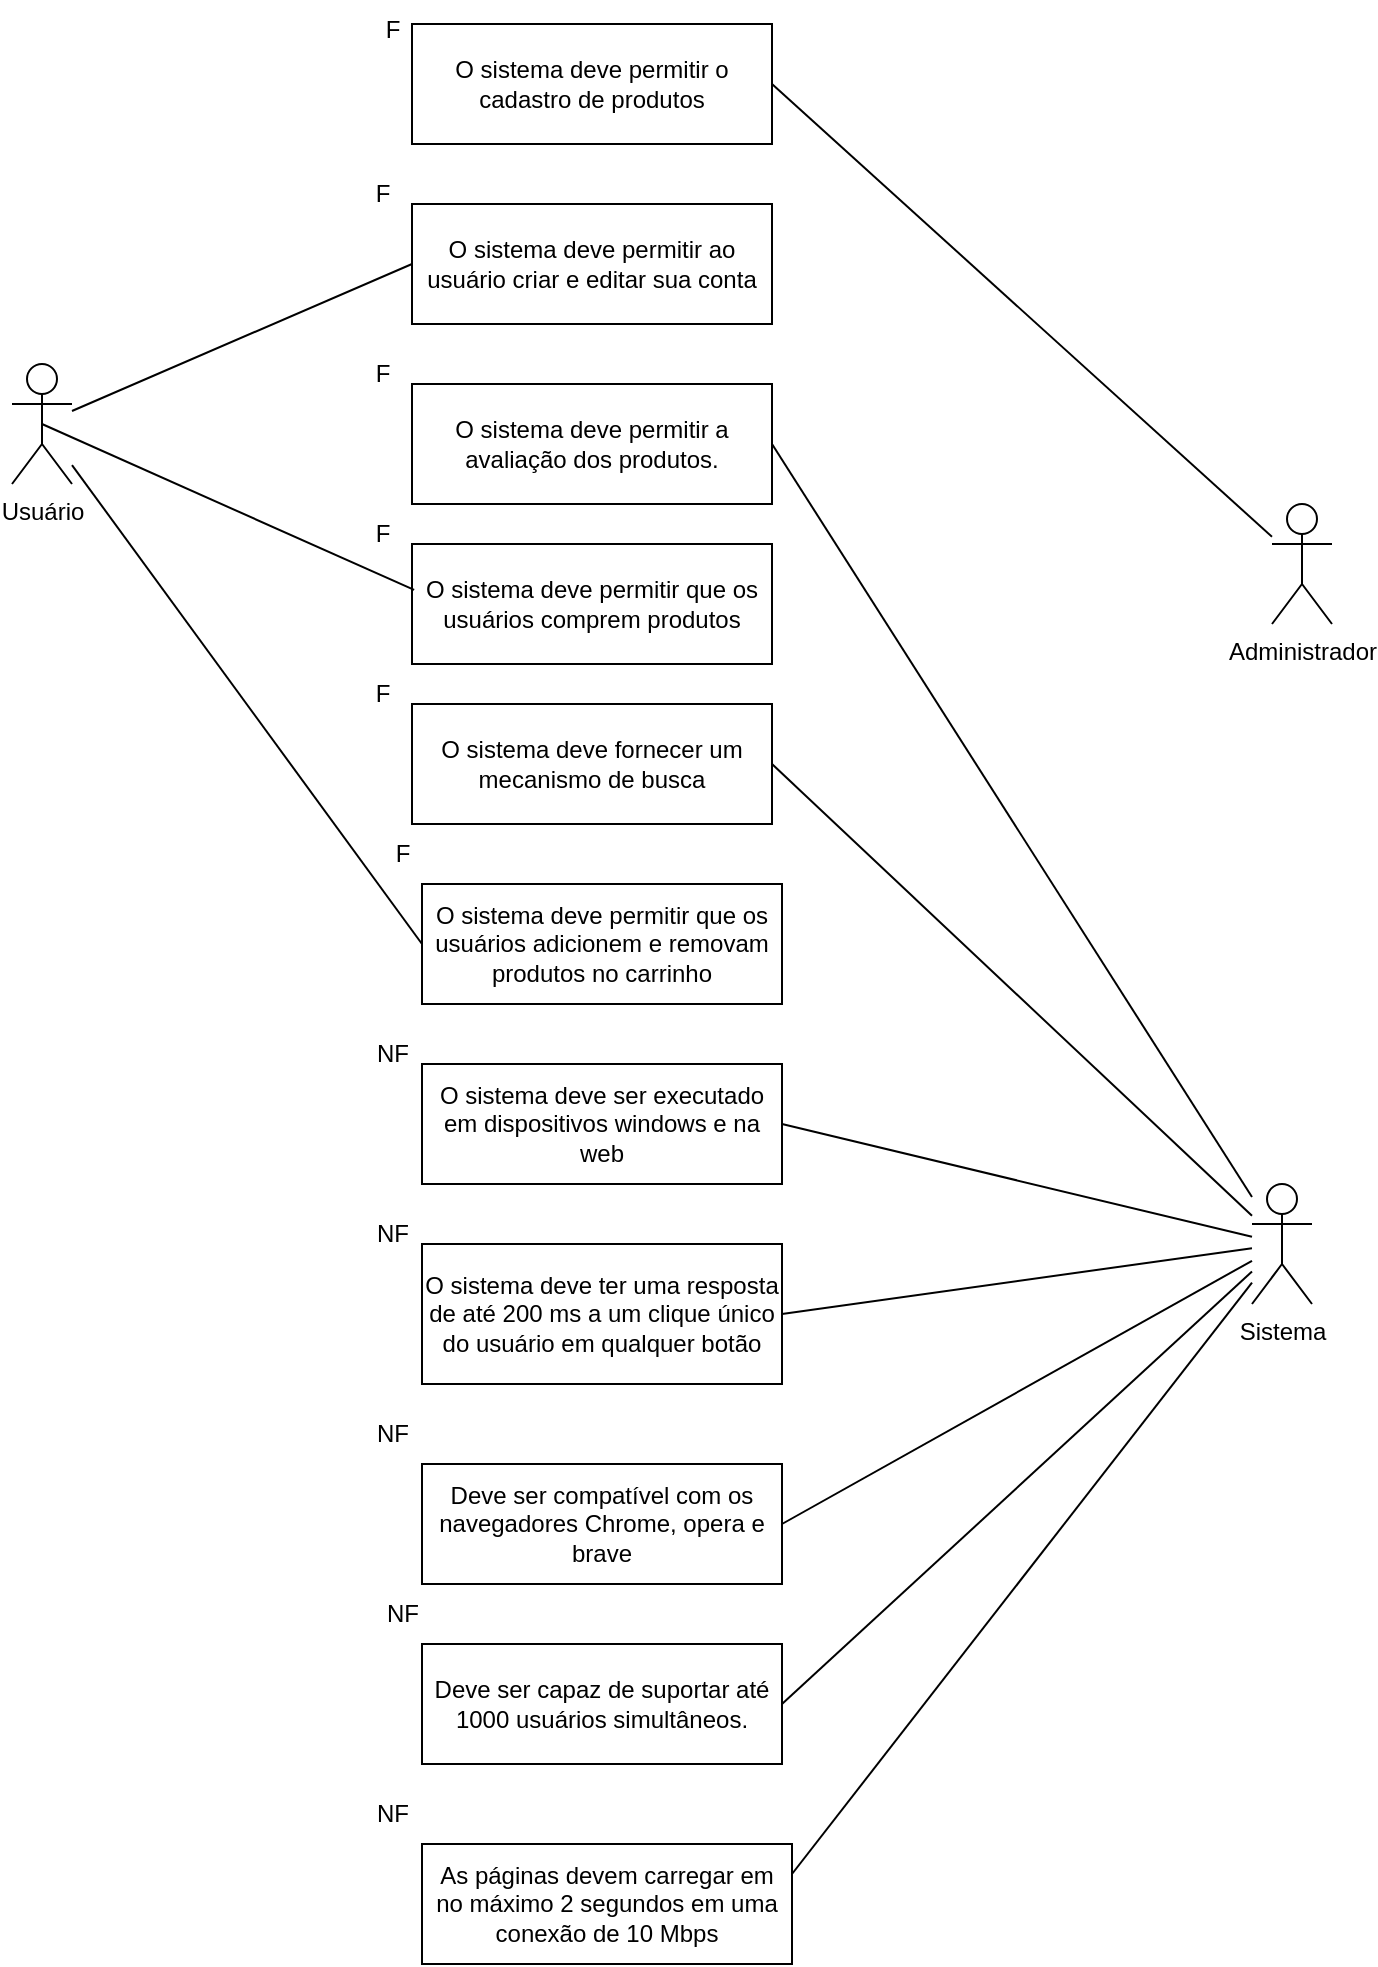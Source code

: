 <mxfile version="25.0.0">
  <diagram name="Página-1" id="Tk7YxRxCbJ7hPoc0xfap">
    <mxGraphModel dx="880" dy="434" grid="1" gridSize="10" guides="1" tooltips="1" connect="1" arrows="1" fold="1" page="1" pageScale="1" pageWidth="827" pageHeight="1169" math="0" shadow="0">
      <root>
        <mxCell id="0" />
        <mxCell id="1" parent="0" />
        <mxCell id="1BunmHmFQyCwNc0gOEUm-1" value="Usuário" style="shape=umlActor;verticalLabelPosition=bottom;verticalAlign=top;html=1;outlineConnect=0;" parent="1" vertex="1">
          <mxGeometry x="20" y="210" width="30" height="60" as="geometry" />
        </mxCell>
        <mxCell id="1BunmHmFQyCwNc0gOEUm-2" value="O sistema deve permitir o cadastro de produtos" style="rounded=0;whiteSpace=wrap;html=1;" parent="1" vertex="1">
          <mxGeometry x="220" y="40" width="180" height="60" as="geometry" />
        </mxCell>
        <mxCell id="1BunmHmFQyCwNc0gOEUm-3" value="F" style="text;html=1;align=center;verticalAlign=middle;resizable=0;points=[];autosize=1;strokeColor=none;fillColor=none;" parent="1" vertex="1">
          <mxGeometry x="195" y="28" width="30" height="30" as="geometry" />
        </mxCell>
        <mxCell id="1BunmHmFQyCwNc0gOEUm-4" value="" style="endArrow=none;html=1;rounded=0;entryX=0;entryY=0.5;entryDx=0;entryDy=0;" parent="1" source="1BunmHmFQyCwNc0gOEUm-1" target="1BunmHmFQyCwNc0gOEUm-5" edge="1">
          <mxGeometry width="50" height="50" relative="1" as="geometry">
            <mxPoint x="140" y="100" as="sourcePoint" />
            <mxPoint x="190" y="50" as="targetPoint" />
          </mxGeometry>
        </mxCell>
        <mxCell id="1BunmHmFQyCwNc0gOEUm-5" value="O sistema deve permitir ao usuário criar e editar sua conta" style="rounded=0;whiteSpace=wrap;html=1;" parent="1" vertex="1">
          <mxGeometry x="220" y="130" width="180" height="60" as="geometry" />
        </mxCell>
        <mxCell id="1BunmHmFQyCwNc0gOEUm-6" value="O sistema deve permitir a avaliação dos produtos." style="rounded=0;whiteSpace=wrap;html=1;" parent="1" vertex="1">
          <mxGeometry x="220" y="220" width="180" height="60" as="geometry" />
        </mxCell>
        <mxCell id="1BunmHmFQyCwNc0gOEUm-7" value="O sistema deve fornecer um mecanismo de busca" style="rounded=0;whiteSpace=wrap;html=1;" parent="1" vertex="1">
          <mxGeometry x="220" y="380" width="180" height="60" as="geometry" />
        </mxCell>
        <mxCell id="1BunmHmFQyCwNc0gOEUm-8" value="O sistema deve ser executado em dispositivos windows e na web" style="rounded=0;whiteSpace=wrap;html=1;" parent="1" vertex="1">
          <mxGeometry x="225" y="560" width="180" height="60" as="geometry" />
        </mxCell>
        <mxCell id="1BunmHmFQyCwNc0gOEUm-9" value="O sistema deve ter uma resposta de até 200 ms a um clique único do usuário em qualquer botão" style="rounded=0;whiteSpace=wrap;html=1;" parent="1" vertex="1">
          <mxGeometry x="225" y="650" width="180" height="70" as="geometry" />
        </mxCell>
        <mxCell id="1BunmHmFQyCwNc0gOEUm-10" value="Deve ser compatível com os navegadores Chrome, opera e brave" style="rounded=0;whiteSpace=wrap;html=1;" parent="1" vertex="1">
          <mxGeometry x="225" y="760" width="180" height="60" as="geometry" />
        </mxCell>
        <mxCell id="1BunmHmFQyCwNc0gOEUm-11" value="Deve ser capaz de suportar até 1000 usuários simultâneos." style="rounded=0;whiteSpace=wrap;html=1;align=center;" parent="1" vertex="1">
          <mxGeometry x="225" y="850" width="180" height="60" as="geometry" />
        </mxCell>
        <mxCell id="1BunmHmFQyCwNc0gOEUm-14" value="F" style="text;html=1;align=center;verticalAlign=middle;resizable=0;points=[];autosize=1;strokeColor=none;fillColor=none;" parent="1" vertex="1">
          <mxGeometry x="190" y="110" width="30" height="30" as="geometry" />
        </mxCell>
        <mxCell id="1BunmHmFQyCwNc0gOEUm-15" value="F" style="text;html=1;align=center;verticalAlign=middle;resizable=0;points=[];autosize=1;strokeColor=none;fillColor=none;" parent="1" vertex="1">
          <mxGeometry x="190" y="200" width="30" height="30" as="geometry" />
        </mxCell>
        <mxCell id="1BunmHmFQyCwNc0gOEUm-16" value="F" style="text;html=1;align=center;verticalAlign=middle;resizable=0;points=[];autosize=1;strokeColor=none;fillColor=none;" parent="1" vertex="1">
          <mxGeometry x="190" y="360" width="30" height="30" as="geometry" />
        </mxCell>
        <mxCell id="1BunmHmFQyCwNc0gOEUm-17" value="NF" style="text;html=1;align=center;verticalAlign=middle;resizable=0;points=[];autosize=1;strokeColor=none;fillColor=none;" parent="1" vertex="1">
          <mxGeometry x="190" y="540" width="40" height="30" as="geometry" />
        </mxCell>
        <mxCell id="1BunmHmFQyCwNc0gOEUm-18" value="NF" style="text;html=1;align=center;verticalAlign=middle;resizable=0;points=[];autosize=1;strokeColor=none;fillColor=none;" parent="1" vertex="1">
          <mxGeometry x="190" y="630" width="40" height="30" as="geometry" />
        </mxCell>
        <mxCell id="1BunmHmFQyCwNc0gOEUm-22" value="O sistema deve permitir que os usuários adicionem e removam produtos no carrinho" style="rounded=0;whiteSpace=wrap;html=1;" parent="1" vertex="1">
          <mxGeometry x="225" y="470" width="180" height="60" as="geometry" />
        </mxCell>
        <mxCell id="1BunmHmFQyCwNc0gOEUm-23" value="F" style="text;html=1;align=center;verticalAlign=middle;resizable=0;points=[];autosize=1;strokeColor=none;fillColor=none;" parent="1" vertex="1">
          <mxGeometry x="200" y="440" width="30" height="30" as="geometry" />
        </mxCell>
        <mxCell id="1BunmHmFQyCwNc0gOEUm-24" value="NF" style="text;html=1;align=center;verticalAlign=middle;resizable=0;points=[];autosize=1;strokeColor=none;fillColor=none;" parent="1" vertex="1">
          <mxGeometry x="190" y="730" width="40" height="30" as="geometry" />
        </mxCell>
        <mxCell id="1BunmHmFQyCwNc0gOEUm-25" value="NF" style="text;html=1;align=center;verticalAlign=middle;resizable=0;points=[];autosize=1;strokeColor=none;fillColor=none;" parent="1" vertex="1">
          <mxGeometry x="195" y="820" width="40" height="30" as="geometry" />
        </mxCell>
        <mxCell id="1BunmHmFQyCwNc0gOEUm-26" value="" style="endArrow=none;html=1;rounded=0;exitX=0;exitY=0.5;exitDx=0;exitDy=0;" parent="1" source="1BunmHmFQyCwNc0gOEUm-22" target="1BunmHmFQyCwNc0gOEUm-1" edge="1">
          <mxGeometry width="50" height="50" relative="1" as="geometry">
            <mxPoint x="60" y="190" as="sourcePoint" />
            <mxPoint x="110" y="140" as="targetPoint" />
          </mxGeometry>
        </mxCell>
        <mxCell id="1BunmHmFQyCwNc0gOEUm-27" value="Sistema" style="shape=umlActor;verticalLabelPosition=bottom;verticalAlign=top;html=1;outlineConnect=0;" parent="1" vertex="1">
          <mxGeometry x="640" y="620" width="30" height="60" as="geometry" />
        </mxCell>
        <mxCell id="1BunmHmFQyCwNc0gOEUm-30" value="" style="endArrow=none;html=1;rounded=0;exitX=1;exitY=0.5;exitDx=0;exitDy=0;" parent="1" source="1BunmHmFQyCwNc0gOEUm-6" target="1BunmHmFQyCwNc0gOEUm-27" edge="1">
          <mxGeometry width="50" height="50" relative="1" as="geometry">
            <mxPoint x="500" y="210" as="sourcePoint" />
            <mxPoint x="550" y="160" as="targetPoint" />
          </mxGeometry>
        </mxCell>
        <mxCell id="1BunmHmFQyCwNc0gOEUm-34" value="" style="endArrow=none;html=1;rounded=0;entryX=1;entryY=0.5;entryDx=0;entryDy=0;" parent="1" source="1BunmHmFQyCwNc0gOEUm-27" target="1BunmHmFQyCwNc0gOEUm-7" edge="1">
          <mxGeometry width="50" height="50" relative="1" as="geometry">
            <mxPoint x="460" y="520" as="sourcePoint" />
            <mxPoint x="410" y="360" as="targetPoint" />
          </mxGeometry>
        </mxCell>
        <mxCell id="1BunmHmFQyCwNc0gOEUm-35" value="" style="endArrow=none;html=1;rounded=0;exitX=1;exitY=0.5;exitDx=0;exitDy=0;" parent="1" source="1BunmHmFQyCwNc0gOEUm-8" target="1BunmHmFQyCwNc0gOEUm-27" edge="1">
          <mxGeometry width="50" height="50" relative="1" as="geometry">
            <mxPoint x="390" y="550" as="sourcePoint" />
            <mxPoint x="440" y="500" as="targetPoint" />
            <Array as="points" />
          </mxGeometry>
        </mxCell>
        <mxCell id="1BunmHmFQyCwNc0gOEUm-36" value="" style="endArrow=none;html=1;rounded=0;exitX=1;exitY=0.5;exitDx=0;exitDy=0;" parent="1" source="1BunmHmFQyCwNc0gOEUm-9" target="1BunmHmFQyCwNc0gOEUm-27" edge="1">
          <mxGeometry width="50" height="50" relative="1" as="geometry">
            <mxPoint x="510" y="690" as="sourcePoint" />
            <mxPoint x="560" y="640" as="targetPoint" />
          </mxGeometry>
        </mxCell>
        <mxCell id="1BunmHmFQyCwNc0gOEUm-37" value="" style="endArrow=none;html=1;rounded=0;exitX=1;exitY=0.5;exitDx=0;exitDy=0;" parent="1" source="1BunmHmFQyCwNc0gOEUm-10" target="1BunmHmFQyCwNc0gOEUm-27" edge="1">
          <mxGeometry width="50" height="50" relative="1" as="geometry">
            <mxPoint x="470" y="760" as="sourcePoint" />
            <mxPoint x="520" y="710" as="targetPoint" />
          </mxGeometry>
        </mxCell>
        <mxCell id="1BunmHmFQyCwNc0gOEUm-38" value="" style="endArrow=none;html=1;rounded=0;exitX=1;exitY=0.5;exitDx=0;exitDy=0;" parent="1" source="1BunmHmFQyCwNc0gOEUm-11" target="1BunmHmFQyCwNc0gOEUm-27" edge="1">
          <mxGeometry width="50" height="50" relative="1" as="geometry">
            <mxPoint x="430" y="860" as="sourcePoint" />
            <mxPoint x="480" y="810" as="targetPoint" />
          </mxGeometry>
        </mxCell>
        <mxCell id="1BunmHmFQyCwNc0gOEUm-39" value="" style="endArrow=none;html=1;rounded=0;exitX=1;exitY=0.5;exitDx=0;exitDy=0;" parent="1" source="1BunmHmFQyCwNc0gOEUm-2" target="1BunmHmFQyCwNc0gOEUm-41" edge="1">
          <mxGeometry width="50" height="50" relative="1" as="geometry">
            <mxPoint x="540" y="275" as="sourcePoint" />
            <mxPoint x="590" y="225" as="targetPoint" />
          </mxGeometry>
        </mxCell>
        <mxCell id="1BunmHmFQyCwNc0gOEUm-41" value="Administrador" style="shape=umlActor;verticalLabelPosition=bottom;verticalAlign=top;html=1;outlineConnect=0;" parent="1" vertex="1">
          <mxGeometry x="650" y="280" width="30" height="60" as="geometry" />
        </mxCell>
        <mxCell id="1BunmHmFQyCwNc0gOEUm-42" value="As páginas devem carregar em no máximo 2 segundos em uma conexão de 10 Mbps" style="rounded=0;whiteSpace=wrap;html=1;" parent="1" vertex="1">
          <mxGeometry x="225" y="950" width="185" height="60" as="geometry" />
        </mxCell>
        <mxCell id="1BunmHmFQyCwNc0gOEUm-43" value="" style="endArrow=none;html=1;rounded=0;exitX=1;exitY=0.25;exitDx=0;exitDy=0;" parent="1" source="1BunmHmFQyCwNc0gOEUm-42" target="1BunmHmFQyCwNc0gOEUm-27" edge="1">
          <mxGeometry width="50" height="50" relative="1" as="geometry">
            <mxPoint x="500" y="840" as="sourcePoint" />
            <mxPoint x="590" y="790" as="targetPoint" />
          </mxGeometry>
        </mxCell>
        <mxCell id="1BunmHmFQyCwNc0gOEUm-44" value="NF" style="text;html=1;align=center;verticalAlign=middle;resizable=0;points=[];autosize=1;strokeColor=none;fillColor=none;" parent="1" vertex="1">
          <mxGeometry x="190" y="920" width="40" height="30" as="geometry" />
        </mxCell>
        <mxCell id="bFvd9d0Dqz4oyHyyxgar-1" value="O sistema deve permitir que os usuários comprem produtos" style="rounded=0;whiteSpace=wrap;html=1;" vertex="1" parent="1">
          <mxGeometry x="220" y="300" width="180" height="60" as="geometry" />
        </mxCell>
        <mxCell id="bFvd9d0Dqz4oyHyyxgar-2" value="F" style="text;html=1;align=center;verticalAlign=middle;resizable=0;points=[];autosize=1;strokeColor=none;fillColor=none;" vertex="1" parent="1">
          <mxGeometry x="190" y="280" width="30" height="30" as="geometry" />
        </mxCell>
        <mxCell id="bFvd9d0Dqz4oyHyyxgar-3" value="" style="endArrow=none;html=1;rounded=0;entryX=0.5;entryY=0.5;entryDx=0;entryDy=0;entryPerimeter=0;exitX=0.006;exitY=0.383;exitDx=0;exitDy=0;exitPerimeter=0;" edge="1" parent="1" source="bFvd9d0Dqz4oyHyyxgar-1" target="1BunmHmFQyCwNc0gOEUm-1">
          <mxGeometry width="50" height="50" relative="1" as="geometry">
            <mxPoint x="390" y="350" as="sourcePoint" />
            <mxPoint x="440" y="300" as="targetPoint" />
          </mxGeometry>
        </mxCell>
      </root>
    </mxGraphModel>
  </diagram>
</mxfile>
